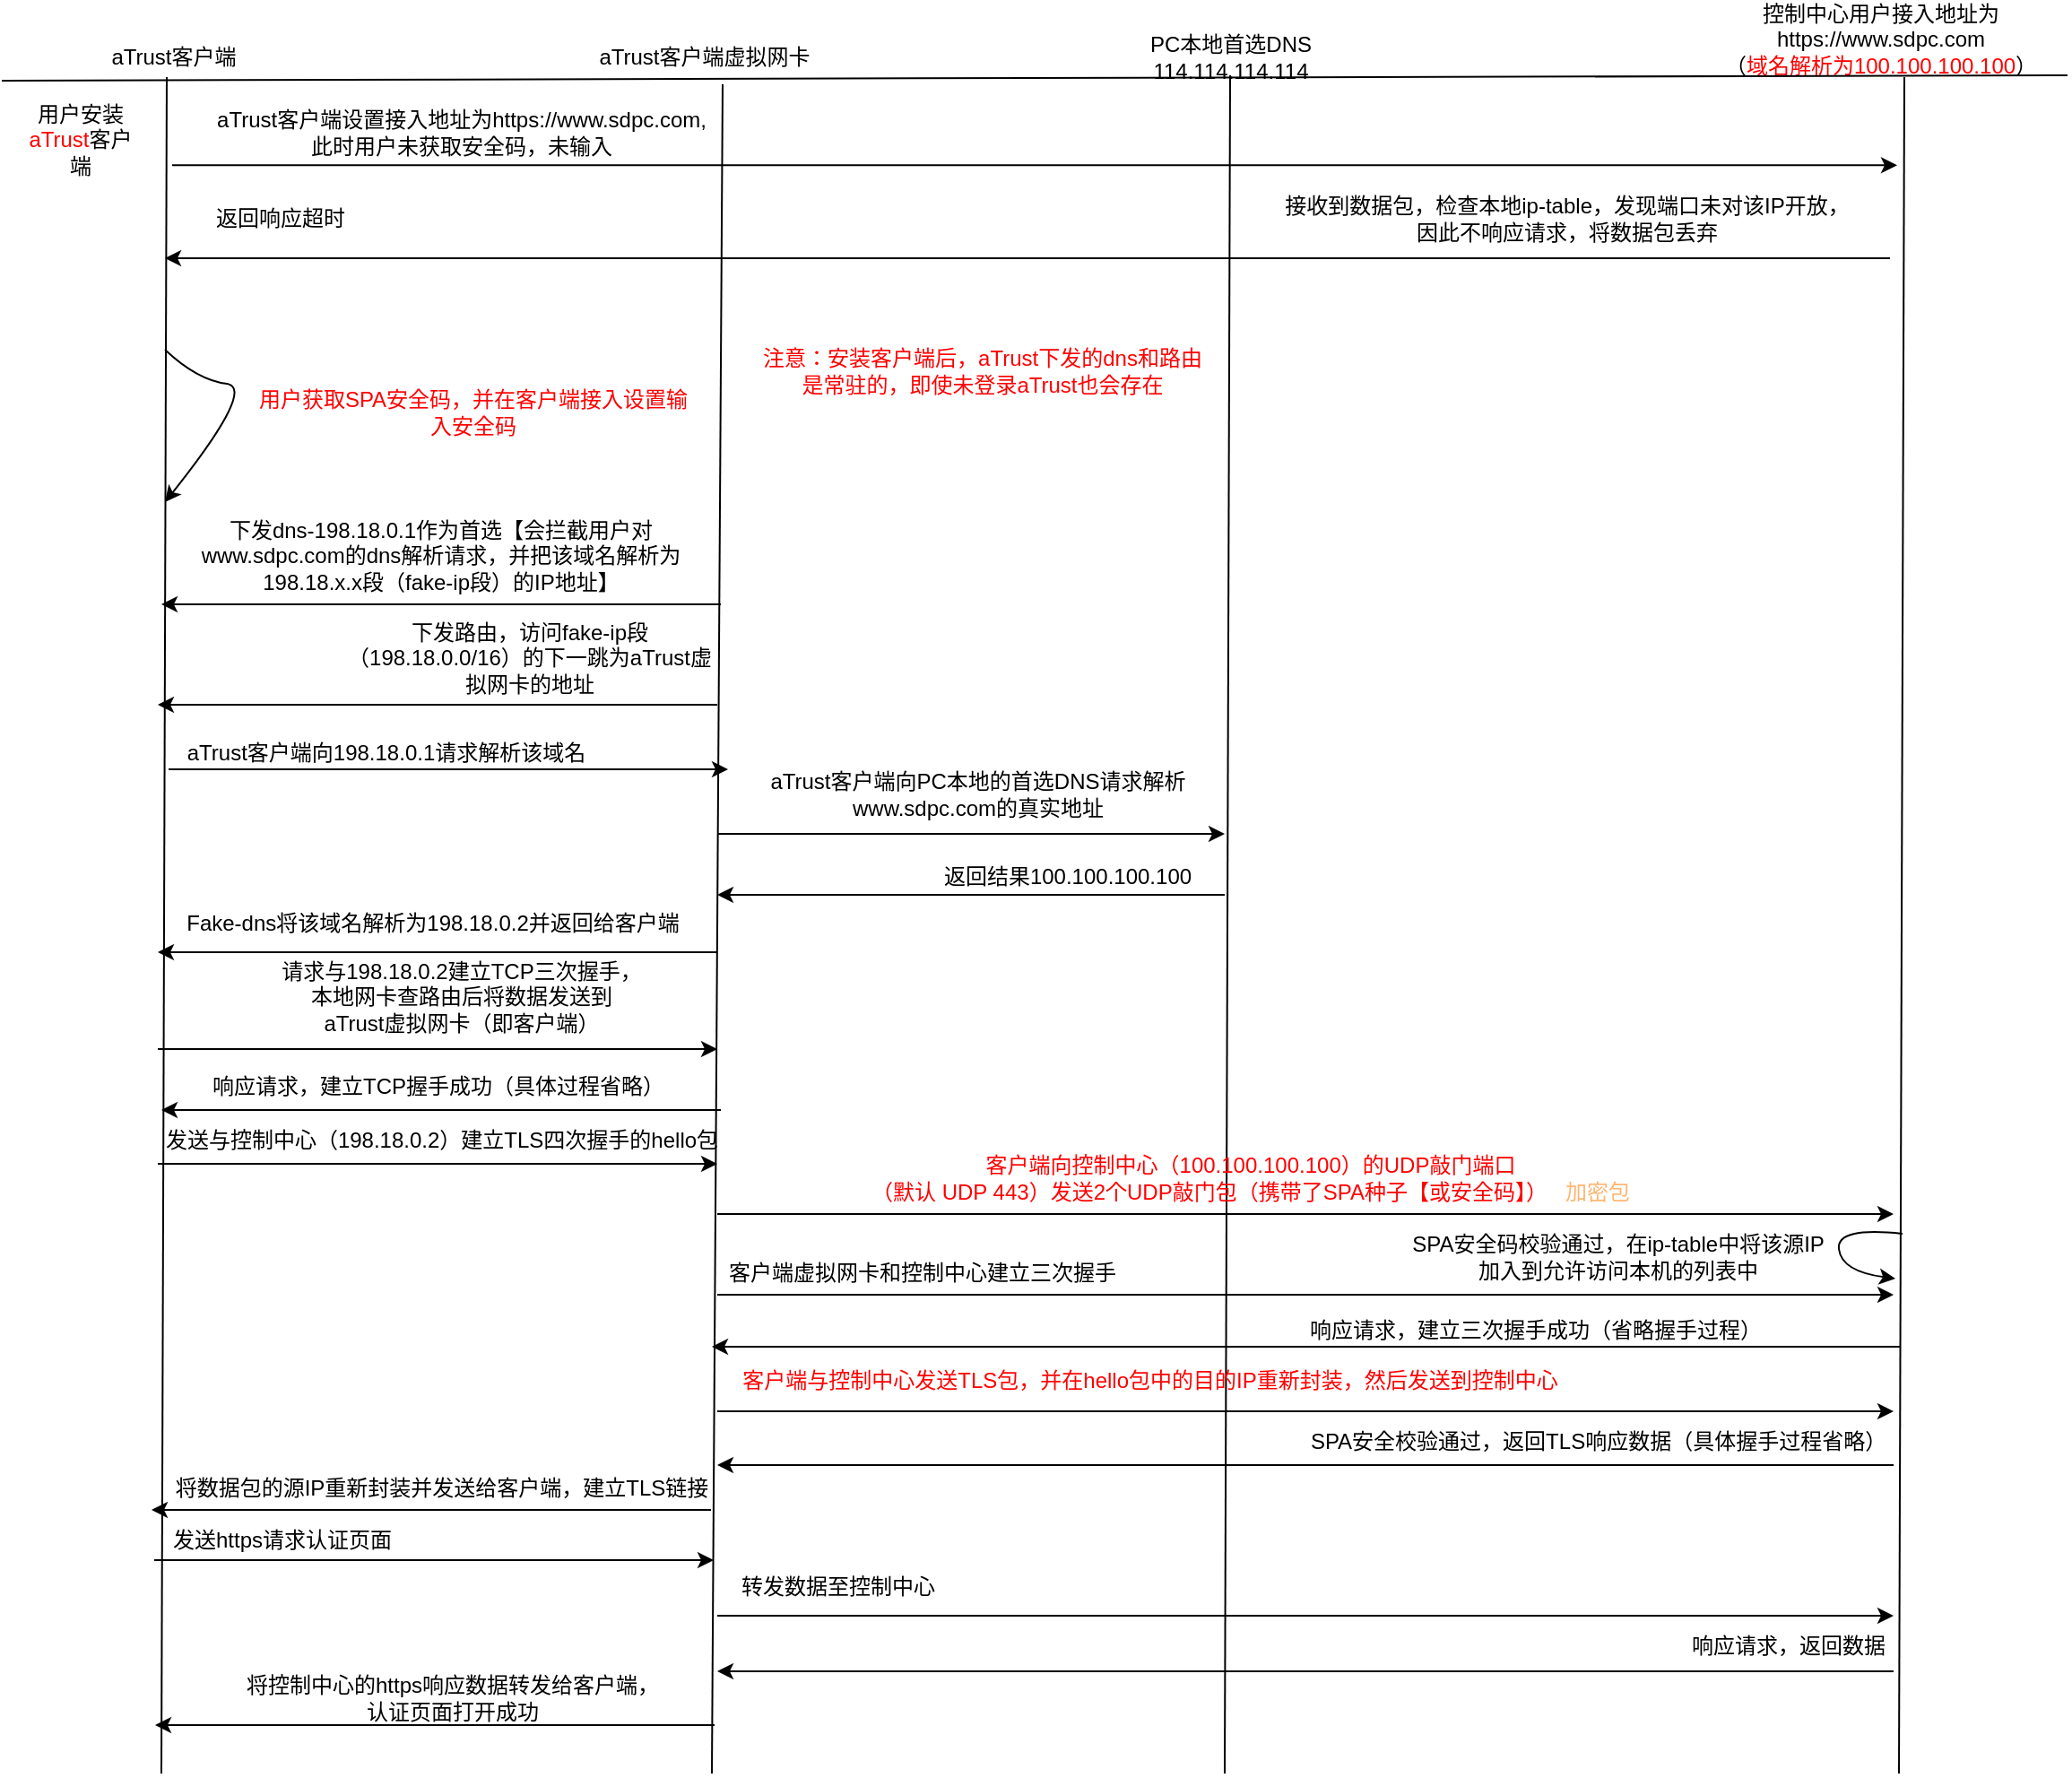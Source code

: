 <mxfile version="28.1.1">
  <diagram name="第 1 页" id="DA86E5S3Rui6vH5Qsvgz">
    <mxGraphModel dx="1387" dy="777" grid="0" gridSize="10" guides="1" tooltips="1" connect="1" arrows="1" fold="1" page="1" pageScale="1" pageWidth="1600" pageHeight="900" background="none" math="0" shadow="0">
      <root>
        <mxCell id="0" />
        <mxCell id="1" parent="0" />
        <mxCell id="9GgOXBw_nXqRGx3ygDWn-6" value="aTrust客户端" style="text;html=1;align=center;verticalAlign=middle;whiteSpace=wrap;rounded=0;" parent="1" vertex="1">
          <mxGeometry x="270" y="100" width="82" height="30" as="geometry" />
        </mxCell>
        <mxCell id="9GgOXBw_nXqRGx3ygDWn-7" value="aTrust客户端虚拟网卡" style="text;html=1;align=center;verticalAlign=middle;whiteSpace=wrap;rounded=0;" parent="1" vertex="1">
          <mxGeometry x="542" y="100" width="130" height="30" as="geometry" />
        </mxCell>
        <mxCell id="9GgOXBw_nXqRGx3ygDWn-8" value="PC本地首选DNS&lt;br&gt;114.114.114.114" style="text;html=1;align=center;verticalAlign=middle;whiteSpace=wrap;rounded=0;" parent="1" vertex="1">
          <mxGeometry x="833" y="100" width="135" height="30" as="geometry" />
        </mxCell>
        <mxCell id="9GgOXBw_nXqRGx3ygDWn-9" value="控制中心用户接入地址为&lt;br&gt;https://www.sdpc.com&lt;br&gt;（&lt;font style=&quot;color: light-dark(rgb(255, 0, 0), rgb(255, 0, 0));&quot;&gt;域名解析为100.100.100.100&lt;/font&gt;）" style="text;html=1;align=center;verticalAlign=middle;whiteSpace=wrap;rounded=0;" parent="1" vertex="1">
          <mxGeometry x="1159" y="90" width="208" height="30" as="geometry" />
        </mxCell>
        <mxCell id="9GgOXBw_nXqRGx3ygDWn-10" value="" style="endArrow=none;html=1;rounded=0;" parent="1" edge="1">
          <mxGeometry width="50" height="50" relative="1" as="geometry">
            <mxPoint x="215" y="128" as="sourcePoint" />
            <mxPoint x="1367" y="125" as="targetPoint" />
          </mxGeometry>
        </mxCell>
        <mxCell id="9GgOXBw_nXqRGx3ygDWn-18" value="" style="endArrow=none;html=1;rounded=0;" parent="1" edge="1">
          <mxGeometry width="50" height="50" relative="1" as="geometry">
            <mxPoint x="304" y="1072" as="sourcePoint" />
            <mxPoint x="307" y="126" as="targetPoint" />
          </mxGeometry>
        </mxCell>
        <mxCell id="9GgOXBw_nXqRGx3ygDWn-19" value="" style="endArrow=none;html=1;rounded=0;" parent="1" edge="1">
          <mxGeometry width="50" height="50" relative="1" as="geometry">
            <mxPoint x="611" y="1072" as="sourcePoint" />
            <mxPoint x="617" y="130" as="targetPoint" />
          </mxGeometry>
        </mxCell>
        <mxCell id="9GgOXBw_nXqRGx3ygDWn-20" value="" style="endArrow=none;html=1;rounded=0;" parent="1" edge="1">
          <mxGeometry width="50" height="50" relative="1" as="geometry">
            <mxPoint x="897" y="1072" as="sourcePoint" />
            <mxPoint x="900" y="125" as="targetPoint" />
          </mxGeometry>
        </mxCell>
        <mxCell id="9GgOXBw_nXqRGx3ygDWn-21" value="" style="endArrow=none;html=1;rounded=0;" parent="1" edge="1">
          <mxGeometry width="50" height="50" relative="1" as="geometry">
            <mxPoint x="1273" y="1072" as="sourcePoint" />
            <mxPoint x="1276" y="126" as="targetPoint" />
          </mxGeometry>
        </mxCell>
        <mxCell id="9GgOXBw_nXqRGx3ygDWn-22" value="用户安装&lt;font style=&quot;color: light-dark(rgb(255, 0, 0), rgb(255, 0, 0));&quot;&gt;aTrust&lt;/font&gt;客户端" style="text;html=1;align=center;verticalAlign=middle;whiteSpace=wrap;rounded=0;" parent="1" vertex="1">
          <mxGeometry x="229" y="146" width="60" height="30" as="geometry" />
        </mxCell>
        <mxCell id="9GgOXBw_nXqRGx3ygDWn-23" value="" style="endArrow=classic;html=1;rounded=0;" parent="1" edge="1">
          <mxGeometry width="50" height="50" relative="1" as="geometry">
            <mxPoint x="310" y="175.13" as="sourcePoint" />
            <mxPoint x="1272" y="175.13" as="targetPoint" />
          </mxGeometry>
        </mxCell>
        <mxCell id="9GgOXBw_nXqRGx3ygDWn-25" value="aTrust客户端设置接入地址为https://www.sdpc.com,&lt;br&gt;此时用户未获取安全码，未输入" style="text;html=1;align=center;verticalAlign=middle;whiteSpace=wrap;rounded=0;" parent="1" vertex="1">
          <mxGeometry x="329" y="142" width="285" height="30" as="geometry" />
        </mxCell>
        <mxCell id="9GgOXBw_nXqRGx3ygDWn-27" value="" style="endArrow=classic;html=1;rounded=0;" parent="1" edge="1">
          <mxGeometry width="50" height="50" relative="1" as="geometry">
            <mxPoint x="1268" y="227" as="sourcePoint" />
            <mxPoint x="306" y="227" as="targetPoint" />
          </mxGeometry>
        </mxCell>
        <mxCell id="9GgOXBw_nXqRGx3ygDWn-28" value="返回响应超时" style="text;html=1;align=center;verticalAlign=middle;whiteSpace=wrap;rounded=0;" parent="1" vertex="1">
          <mxGeometry x="323" y="190" width="95" height="30" as="geometry" />
        </mxCell>
        <mxCell id="9GgOXBw_nXqRGx3ygDWn-29" value="接收到数据包，检查本地ip-table，发现端口未对该IP开放，因此不响应请求，将数据包丢弃" style="text;html=1;align=center;verticalAlign=middle;whiteSpace=wrap;rounded=0;" parent="1" vertex="1">
          <mxGeometry x="927" y="190" width="322" height="30" as="geometry" />
        </mxCell>
        <mxCell id="9GgOXBw_nXqRGx3ygDWn-30" value="&lt;font style=&quot;color: light-dark(rgb(255, 0, 0), rgb(255, 0, 0));&quot;&gt;注意：安装客户端后，aTrust下发的dns和路由是常驻的，即使未登录aTrust也会存在&lt;/font&gt;" style="text;html=1;align=center;verticalAlign=middle;whiteSpace=wrap;rounded=0;" parent="1" vertex="1">
          <mxGeometry x="637" y="275" width="250" height="30" as="geometry" />
        </mxCell>
        <mxCell id="9GgOXBw_nXqRGx3ygDWn-31" value="" style="curved=1;endArrow=classic;html=1;rounded=0;" parent="1" edge="1">
          <mxGeometry width="50" height="50" relative="1" as="geometry">
            <mxPoint x="306" y="278" as="sourcePoint" />
            <mxPoint x="306" y="363" as="targetPoint" />
            <Array as="points">
              <mxPoint x="324" y="295" />
              <mxPoint x="357" y="299" />
            </Array>
          </mxGeometry>
        </mxCell>
        <mxCell id="9GgOXBw_nXqRGx3ygDWn-32" value="&lt;font style=&quot;color: light-dark(rgb(255, 0, 0), rgb(255, 0, 0));&quot;&gt;用户获取SPA安全码，并在客户端接入设置输入安全码&lt;/font&gt;" style="text;html=1;align=center;verticalAlign=middle;whiteSpace=wrap;rounded=0;" parent="1" vertex="1">
          <mxGeometry x="352" y="298" width="252" height="30" as="geometry" />
        </mxCell>
        <mxCell id="9GgOXBw_nXqRGx3ygDWn-34" value="" style="endArrow=classic;html=1;rounded=0;" parent="1" edge="1">
          <mxGeometry width="50" height="50" relative="1" as="geometry">
            <mxPoint x="616" y="420" as="sourcePoint" />
            <mxPoint x="304" y="420" as="targetPoint" />
          </mxGeometry>
        </mxCell>
        <mxCell id="9GgOXBw_nXqRGx3ygDWn-35" value="&lt;font&gt;下发dns-198.18.0.1作为首选【会拦截用户对www.sdpc.com的dns解析请求，并把该域名解析为198.18.x.x段（fake-ip段）的IP地址】&lt;/font&gt;" style="text;html=1;align=center;verticalAlign=middle;whiteSpace=wrap;rounded=0;" parent="1" vertex="1">
          <mxGeometry x="319" y="378" width="282" height="30" as="geometry" />
        </mxCell>
        <mxCell id="9GgOXBw_nXqRGx3ygDWn-36" value="" style="endArrow=classic;html=1;rounded=0;" parent="1" edge="1">
          <mxGeometry width="50" height="50" relative="1" as="geometry">
            <mxPoint x="614" y="476" as="sourcePoint" />
            <mxPoint x="302" y="476" as="targetPoint" />
          </mxGeometry>
        </mxCell>
        <mxCell id="9GgOXBw_nXqRGx3ygDWn-37" value="下发路由，访问fake-ip段（198.18.0.0/16）的下一跳为aTrust虚拟网卡的地址" style="text;html=1;align=center;verticalAlign=middle;whiteSpace=wrap;rounded=0;" parent="1" vertex="1">
          <mxGeometry x="405" y="435" width="209" height="30" as="geometry" />
        </mxCell>
        <mxCell id="9GgOXBw_nXqRGx3ygDWn-39" value="" style="endArrow=classic;html=1;rounded=0;" parent="1" edge="1">
          <mxGeometry width="50" height="50" relative="1" as="geometry">
            <mxPoint x="308" y="512" as="sourcePoint" />
            <mxPoint x="620" y="512" as="targetPoint" />
          </mxGeometry>
        </mxCell>
        <mxCell id="9GgOXBw_nXqRGx3ygDWn-40" value="aTrust客户端向198.18.0.1请求解析该域名" style="text;html=1;align=center;verticalAlign=middle;whiteSpace=wrap;rounded=0;" parent="1" vertex="1">
          <mxGeometry x="306" y="488" width="247" height="30" as="geometry" />
        </mxCell>
        <mxCell id="9GgOXBw_nXqRGx3ygDWn-41" value="" style="endArrow=classic;html=1;rounded=0;" parent="1" edge="1">
          <mxGeometry width="50" height="50" relative="1" as="geometry">
            <mxPoint x="614" y="548" as="sourcePoint" />
            <mxPoint x="897" y="548" as="targetPoint" />
          </mxGeometry>
        </mxCell>
        <mxCell id="9GgOXBw_nXqRGx3ygDWn-42" value="aTrust客户端向PC本地的首选DNS请求解析www.sdpc.com的真实地址" style="text;html=1;align=center;verticalAlign=middle;whiteSpace=wrap;rounded=0;" parent="1" vertex="1">
          <mxGeometry x="623" y="511" width="273" height="30" as="geometry" />
        </mxCell>
        <mxCell id="9GgOXBw_nXqRGx3ygDWn-44" value="" style="endArrow=classic;html=1;rounded=0;" parent="1" edge="1">
          <mxGeometry width="50" height="50" relative="1" as="geometry">
            <mxPoint x="897" y="582" as="sourcePoint" />
            <mxPoint x="614" y="582" as="targetPoint" />
          </mxGeometry>
        </mxCell>
        <mxCell id="9GgOXBw_nXqRGx3ygDWn-45" value="返回结果100.100.100.100" style="text;html=1;align=center;verticalAlign=middle;resizable=0;points=[];autosize=1;strokeColor=none;fillColor=none;" parent="1" vertex="1">
          <mxGeometry x="731" y="559" width="156" height="26" as="geometry" />
        </mxCell>
        <mxCell id="9GgOXBw_nXqRGx3ygDWn-46" value="" style="endArrow=classic;html=1;rounded=0;" parent="1" edge="1">
          <mxGeometry width="50" height="50" relative="1" as="geometry">
            <mxPoint x="614" y="614" as="sourcePoint" />
            <mxPoint x="302" y="614" as="targetPoint" />
          </mxGeometry>
        </mxCell>
        <mxCell id="9GgOXBw_nXqRGx3ygDWn-47" value="Fake-dns将该域名解析&lt;span style=&quot;background-color: transparent; color: light-dark(rgb(0, 0, 0), rgb(255, 255, 255));&quot;&gt;为198.18.0.2并返回给客户端&lt;/span&gt;" style="text;html=1;align=center;verticalAlign=middle;resizable=0;points=[];autosize=1;strokeColor=none;fillColor=none;" parent="1" vertex="1">
          <mxGeometry x="308" y="585" width="293" height="26" as="geometry" />
        </mxCell>
        <mxCell id="9GgOXBw_nXqRGx3ygDWn-55" value="" style="endArrow=classic;html=1;rounded=0;" parent="1" edge="1">
          <mxGeometry width="50" height="50" relative="1" as="geometry">
            <mxPoint x="302" y="668" as="sourcePoint" />
            <mxPoint x="614" y="668" as="targetPoint" />
          </mxGeometry>
        </mxCell>
        <mxCell id="9GgOXBw_nXqRGx3ygDWn-62" value="&lt;span style=&quot;text-wrap-mode: nowrap;&quot;&gt;请求与198.18.0.2建立TCP三次握手，&lt;/span&gt;&lt;div&gt;&lt;span style=&quot;text-wrap-mode: nowrap;&quot;&gt;本地网卡查路由后将数据发送到&lt;/span&gt;&lt;div&gt;&lt;span style=&quot;text-wrap-mode: nowrap;&quot;&gt;aTrust虚拟网卡（即客户端&lt;/span&gt;&lt;span style=&quot;color: light-dark(rgb(0, 0, 0), rgb(255, 255, 255)); text-wrap-mode: nowrap; background-color: transparent;&quot;&gt;）&lt;/span&gt;&lt;/div&gt;&lt;div&gt;&lt;span style=&quot;color: light-dark(rgb(0, 0, 0), rgb(255, 255, 255)); text-wrap-mode: nowrap; background-color: transparent;&quot;&gt;&lt;br&gt;&lt;/span&gt;&lt;/div&gt;&lt;/div&gt;" style="text;html=1;align=center;verticalAlign=middle;whiteSpace=wrap;rounded=0;" parent="1" vertex="1">
          <mxGeometry x="367" y="631" width="209" height="30" as="geometry" />
        </mxCell>
        <mxCell id="9GgOXBw_nXqRGx3ygDWn-64" value="" style="endArrow=classic;html=1;rounded=0;" parent="1" edge="1">
          <mxGeometry width="50" height="50" relative="1" as="geometry">
            <mxPoint x="616" y="702" as="sourcePoint" />
            <mxPoint x="304" y="702" as="targetPoint" />
          </mxGeometry>
        </mxCell>
        <mxCell id="9GgOXBw_nXqRGx3ygDWn-65" value="响应请求，建立TCP握手成功（具体过程省略&lt;span style=&quot;background-color: transparent; color: light-dark(rgb(0, 0, 0), rgb(255, 255, 255));&quot;&gt;）&lt;/span&gt;" style="text;html=1;align=center;verticalAlign=middle;resizable=0;points=[];autosize=1;strokeColor=none;fillColor=none;" parent="1" vertex="1">
          <mxGeometry x="323" y="676" width="270" height="26" as="geometry" />
        </mxCell>
        <mxCell id="9GgOXBw_nXqRGx3ygDWn-66" value="" style="endArrow=classic;html=1;rounded=0;" parent="1" edge="1">
          <mxGeometry width="50" height="50" relative="1" as="geometry">
            <mxPoint x="302" y="732" as="sourcePoint" />
            <mxPoint x="614" y="732" as="targetPoint" />
          </mxGeometry>
        </mxCell>
        <mxCell id="9GgOXBw_nXqRGx3ygDWn-68" value="发送与控制中心（198.18.0.2）建立TLS四次握手的hello包" style="text;html=1;align=center;verticalAlign=middle;resizable=0;points=[];autosize=1;strokeColor=none;fillColor=none;" parent="1" vertex="1">
          <mxGeometry x="297" y="706" width="326" height="26" as="geometry" />
        </mxCell>
        <mxCell id="9GgOXBw_nXqRGx3ygDWn-70" value="" style="endArrow=classic;html=1;rounded=0;" parent="1" edge="1">
          <mxGeometry width="50" height="50" relative="1" as="geometry">
            <mxPoint x="614" y="760" as="sourcePoint" />
            <mxPoint x="1270" y="760" as="targetPoint" />
          </mxGeometry>
        </mxCell>
        <mxCell id="9GgOXBw_nXqRGx3ygDWn-71" value="&lt;font style=&quot;color: light-dark(rgb(255, 0, 0), rgb(255, 0, 0));&quot;&gt;客户端向控制中心（100.100.100.100）的UDP敲门端口&lt;/font&gt;&lt;div&gt;&lt;font style=&quot;color: light-dark(rgb(255, 0, 0), rgb(255, 0, 0));&quot;&gt;（默认 UDP 443）发送2个UDP敲门包（携带了SPA种子【或安全码】）&amp;nbsp; &amp;nbsp;&lt;/font&gt;&lt;font style=&quot;color: light-dark(rgb(255, 181, 112), rgb(255, 0, 0));&quot;&gt;加密包&lt;/font&gt;&lt;/div&gt;" style="text;html=1;align=center;verticalAlign=middle;resizable=0;points=[];autosize=1;strokeColor=none;fillColor=none;" parent="1" vertex="1">
          <mxGeometry x="687" y="719" width="447" height="41" as="geometry" />
        </mxCell>
        <mxCell id="9GgOXBw_nXqRGx3ygDWn-72" value="" style="endArrow=classic;html=1;rounded=0;" parent="1" edge="1">
          <mxGeometry width="50" height="50" relative="1" as="geometry">
            <mxPoint x="614" y="805" as="sourcePoint" />
            <mxPoint x="1270" y="805" as="targetPoint" />
          </mxGeometry>
        </mxCell>
        <mxCell id="9GgOXBw_nXqRGx3ygDWn-73" value="" style="curved=1;endArrow=classic;html=1;rounded=0;" parent="1" edge="1">
          <mxGeometry width="50" height="50" relative="1" as="geometry">
            <mxPoint x="1275" y="771" as="sourcePoint" />
            <mxPoint x="1271" y="796" as="targetPoint" />
            <Array as="points">
              <mxPoint x="1238" y="767" />
              <mxPoint x="1241" y="792" />
            </Array>
          </mxGeometry>
        </mxCell>
        <mxCell id="9GgOXBw_nXqRGx3ygDWn-74" value="SPA安全码校验通过，在ip-table中将该源IP&lt;div&gt;加入到允许访问本机的列表中&lt;/div&gt;" style="text;html=1;align=center;verticalAlign=middle;resizable=0;points=[];autosize=1;strokeColor=none;fillColor=none;" parent="1" vertex="1">
          <mxGeometry x="992" y="763" width="248" height="41" as="geometry" />
        </mxCell>
        <mxCell id="9GgOXBw_nXqRGx3ygDWn-76" value="" style="endArrow=classic;html=1;rounded=0;" parent="1" edge="1">
          <mxGeometry width="50" height="50" relative="1" as="geometry">
            <mxPoint x="1274" y="834" as="sourcePoint" />
            <mxPoint x="611" y="834" as="targetPoint" />
          </mxGeometry>
        </mxCell>
        <mxCell id="9GgOXBw_nXqRGx3ygDWn-77" value="响应请求，建立三次握手成功（省略握手过程）" style="text;html=1;align=center;verticalAlign=middle;resizable=0;points=[];autosize=1;strokeColor=none;fillColor=none;" parent="1" vertex="1">
          <mxGeometry x="935" y="812" width="270" height="26" as="geometry" />
        </mxCell>
        <mxCell id="9GgOXBw_nXqRGx3ygDWn-78" value="" style="endArrow=classic;html=1;rounded=0;" parent="1" edge="1">
          <mxGeometry width="50" height="50" relative="1" as="geometry">
            <mxPoint x="614" y="870" as="sourcePoint" />
            <mxPoint x="1270" y="870" as="targetPoint" />
          </mxGeometry>
        </mxCell>
        <mxCell id="9GgOXBw_nXqRGx3ygDWn-79" value="&lt;font style=&quot;color: rgb(255, 0, 0);&quot;&gt;客户端与控制中心发送TLS包，并在hello包中的目的IP重新封装，然后发送到控制中心&lt;/font&gt;" style="text;html=1;align=center;verticalAlign=middle;resizable=0;points=[];autosize=1;strokeColor=none;fillColor=none;" parent="1" vertex="1">
          <mxGeometry x="618" y="840" width="473" height="26" as="geometry" />
        </mxCell>
        <mxCell id="9GgOXBw_nXqRGx3ygDWn-80" value="" style="endArrow=classic;html=1;rounded=0;" parent="1" edge="1">
          <mxGeometry width="50" height="50" relative="1" as="geometry">
            <mxPoint x="1270" y="900" as="sourcePoint" />
            <mxPoint x="614" y="900" as="targetPoint" />
          </mxGeometry>
        </mxCell>
        <mxCell id="9GgOXBw_nXqRGx3ygDWn-82" value="SPA安全校验通过，返回TLS响应数据（具体握手过程省略）" style="text;html=1;align=center;verticalAlign=middle;resizable=0;points=[];autosize=1;strokeColor=none;fillColor=none;" parent="1" vertex="1">
          <mxGeometry x="935" y="874" width="339" height="26" as="geometry" />
        </mxCell>
        <mxCell id="9GgOXBw_nXqRGx3ygDWn-85" value="" style="endArrow=classic;html=1;rounded=0;" parent="1" edge="1">
          <mxGeometry width="50" height="50" relative="1" as="geometry">
            <mxPoint x="610.5" y="925" as="sourcePoint" />
            <mxPoint x="298.5" y="925" as="targetPoint" />
          </mxGeometry>
        </mxCell>
        <mxCell id="9GgOXBw_nXqRGx3ygDWn-86" value="将数据包的源IP重新封装并发送给客户端，建立TLS链接" style="text;html=1;align=center;verticalAlign=middle;resizable=0;points=[];autosize=1;strokeColor=none;fillColor=none;" parent="1" vertex="1">
          <mxGeometry x="302.5" y="900" width="315" height="26" as="geometry" />
        </mxCell>
        <mxCell id="9GgOXBw_nXqRGx3ygDWn-87" value="" style="endArrow=classic;html=1;rounded=0;" parent="1" edge="1">
          <mxGeometry width="50" height="50" relative="1" as="geometry">
            <mxPoint x="300" y="953" as="sourcePoint" />
            <mxPoint x="612" y="953" as="targetPoint" />
          </mxGeometry>
        </mxCell>
        <mxCell id="9GgOXBw_nXqRGx3ygDWn-88" value="发送https请求认证页面" style="text;html=1;align=center;verticalAlign=middle;resizable=0;points=[];autosize=1;strokeColor=none;fillColor=none;" parent="1" vertex="1">
          <mxGeometry x="300.5" y="929" width="140" height="26" as="geometry" />
        </mxCell>
        <mxCell id="9GgOXBw_nXqRGx3ygDWn-89" value="" style="endArrow=classic;html=1;rounded=0;" parent="1" edge="1">
          <mxGeometry width="50" height="50" relative="1" as="geometry">
            <mxPoint x="614" y="984" as="sourcePoint" />
            <mxPoint x="1270" y="984" as="targetPoint" />
          </mxGeometry>
        </mxCell>
        <mxCell id="9GgOXBw_nXqRGx3ygDWn-90" value="转发数据至控制中心" style="text;html=1;align=center;verticalAlign=middle;resizable=0;points=[];autosize=1;strokeColor=none;fillColor=none;" parent="1" vertex="1">
          <mxGeometry x="617.5" y="955" width="126" height="26" as="geometry" />
        </mxCell>
        <mxCell id="9GgOXBw_nXqRGx3ygDWn-91" value="" style="endArrow=classic;html=1;rounded=0;" parent="1" edge="1">
          <mxGeometry width="50" height="50" relative="1" as="geometry">
            <mxPoint x="1270" y="1015" as="sourcePoint" />
            <mxPoint x="614" y="1015" as="targetPoint" />
          </mxGeometry>
        </mxCell>
        <mxCell id="9GgOXBw_nXqRGx3ygDWn-92" value="响应请求，返回数据" style="text;html=1;align=center;verticalAlign=middle;resizable=0;points=[];autosize=1;strokeColor=none;fillColor=none;" parent="1" vertex="1">
          <mxGeometry x="1148" y="988" width="126" height="26" as="geometry" />
        </mxCell>
        <mxCell id="9GgOXBw_nXqRGx3ygDWn-93" value="" style="endArrow=classic;html=1;rounded=0;" parent="1" edge="1">
          <mxGeometry width="50" height="50" relative="1" as="geometry">
            <mxPoint x="612.5" y="1045" as="sourcePoint" />
            <mxPoint x="300.5" y="1045" as="targetPoint" />
          </mxGeometry>
        </mxCell>
        <mxCell id="9GgOXBw_nXqRGx3ygDWn-94" value="将控制中心的https响应数据转发给客户端，&lt;div&gt;认证页面打开成功&lt;/div&gt;" style="text;html=1;align=center;verticalAlign=middle;resizable=0;points=[];autosize=1;strokeColor=none;fillColor=none;" parent="1" vertex="1">
          <mxGeometry x="342" y="1009" width="248" height="41" as="geometry" />
        </mxCell>
        <mxCell id="ozHv8Zmw7Gmb9TReNwIe-3" value="客户端虚拟网卡和控制中心建立三次握手" style="text;html=1;align=center;verticalAlign=middle;resizable=0;points=[];autosize=1;strokeColor=none;fillColor=none;" vertex="1" parent="1">
          <mxGeometry x="611" y="780" width="234" height="26" as="geometry" />
        </mxCell>
      </root>
    </mxGraphModel>
  </diagram>
</mxfile>
